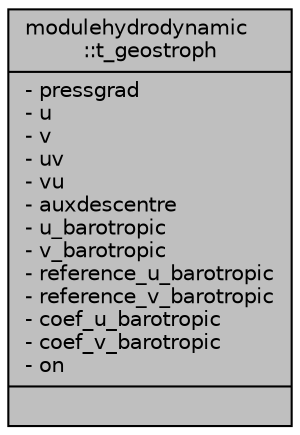 digraph "modulehydrodynamic::t_geostroph"
{
 // LATEX_PDF_SIZE
  edge [fontname="Helvetica",fontsize="10",labelfontname="Helvetica",labelfontsize="10"];
  node [fontname="Helvetica",fontsize="10",shape=record];
  Node1 [label="{modulehydrodynamic\l::t_geostroph\n|- pressgrad\l- u\l- v\l- uv\l- vu\l- auxdescentre\l- u_barotropic\l- v_barotropic\l- reference_u_barotropic\l- reference_v_barotropic\l- coef_u_barotropic\l- coef_v_barotropic\l- on\l|}",height=0.2,width=0.4,color="black", fillcolor="grey75", style="filled", fontcolor="black",tooltip=" "];
}
